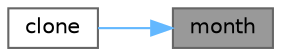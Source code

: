digraph "month"
{
 // INTERACTIVE_SVG=YES
 // LATEX_PDF_SIZE
  bgcolor="transparent";
  edge [fontname=Helvetica,fontsize=10,labelfontname=Helvetica,labelfontsize=10];
  node [fontname=Helvetica,fontsize=10,shape=box,height=0.2,width=0.4];
  rankdir="RL";
  Node1 [label="month",height=0.2,width=0.4,color="gray40", fillcolor="grey60", style="filled", fontcolor="black",tooltip=" "];
  Node1 -> Node2 [dir="back",color="steelblue1",style="solid"];
  Node2 [label="clone",height=0.2,width=0.4,color="grey40", fillcolor="white", style="filled",URL="$classore_1_1data_1_1_seasonality_quote.html#ac093e742f5faa92a783e7da776e6a637",tooltip="Make a copy of the market datum."];
}

